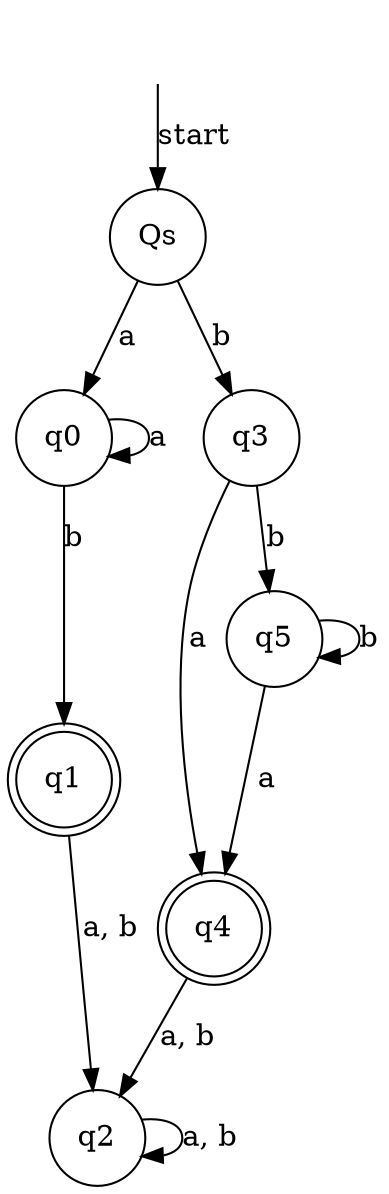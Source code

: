 digraph dfa {
    "" [shape=none]
    Qs, q0, q1, q2, q3, q4, q5 [shape=circle]
    q1, q4 [shape=doublecircle]

    "" -> Qs [label=start]
    Qs -> q0 [label=a]
    q0 -> q0 [label=a]
    q0 -> q1 [label=b]
    q1 -> q2 [label="a, b"]
    Qs -> q3 [label=b]
    q3 -> q4 [label=a]
    q4 -> q2 [label="a, b"]
    q3 -> q5 [label=b]
    q5 -> q5 [label=b]
    q5 -> q4 [label=a]
    q2 -> q2 [label="a, b"]
}
